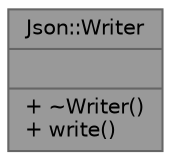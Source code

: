 digraph "Json::Writer"
{
 // LATEX_PDF_SIZE
  bgcolor="transparent";
  edge [fontname=Helvetica,fontsize=10,labelfontname=Helvetica,labelfontsize=10];
  node [fontname=Helvetica,fontsize=10,shape=box,height=0.2,width=0.4];
  Node1 [shape=record,label="{Json::Writer\n||+ ~Writer()\l+ write()\l}",height=0.2,width=0.4,color="gray40", fillcolor="grey60", style="filled", fontcolor="black",tooltip="Abstract class for writers."];
}
